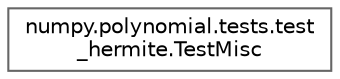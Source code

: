 digraph "Graphical Class Hierarchy"
{
 // LATEX_PDF_SIZE
  bgcolor="transparent";
  edge [fontname=Helvetica,fontsize=10,labelfontname=Helvetica,labelfontsize=10];
  node [fontname=Helvetica,fontsize=10,shape=box,height=0.2,width=0.4];
  rankdir="LR";
  Node0 [id="Node000000",label="numpy.polynomial.tests.test\l_hermite.TestMisc",height=0.2,width=0.4,color="grey40", fillcolor="white", style="filled",URL="$de/d98/classnumpy_1_1polynomial_1_1tests_1_1test__hermite_1_1TestMisc.html",tooltip=" "];
}
